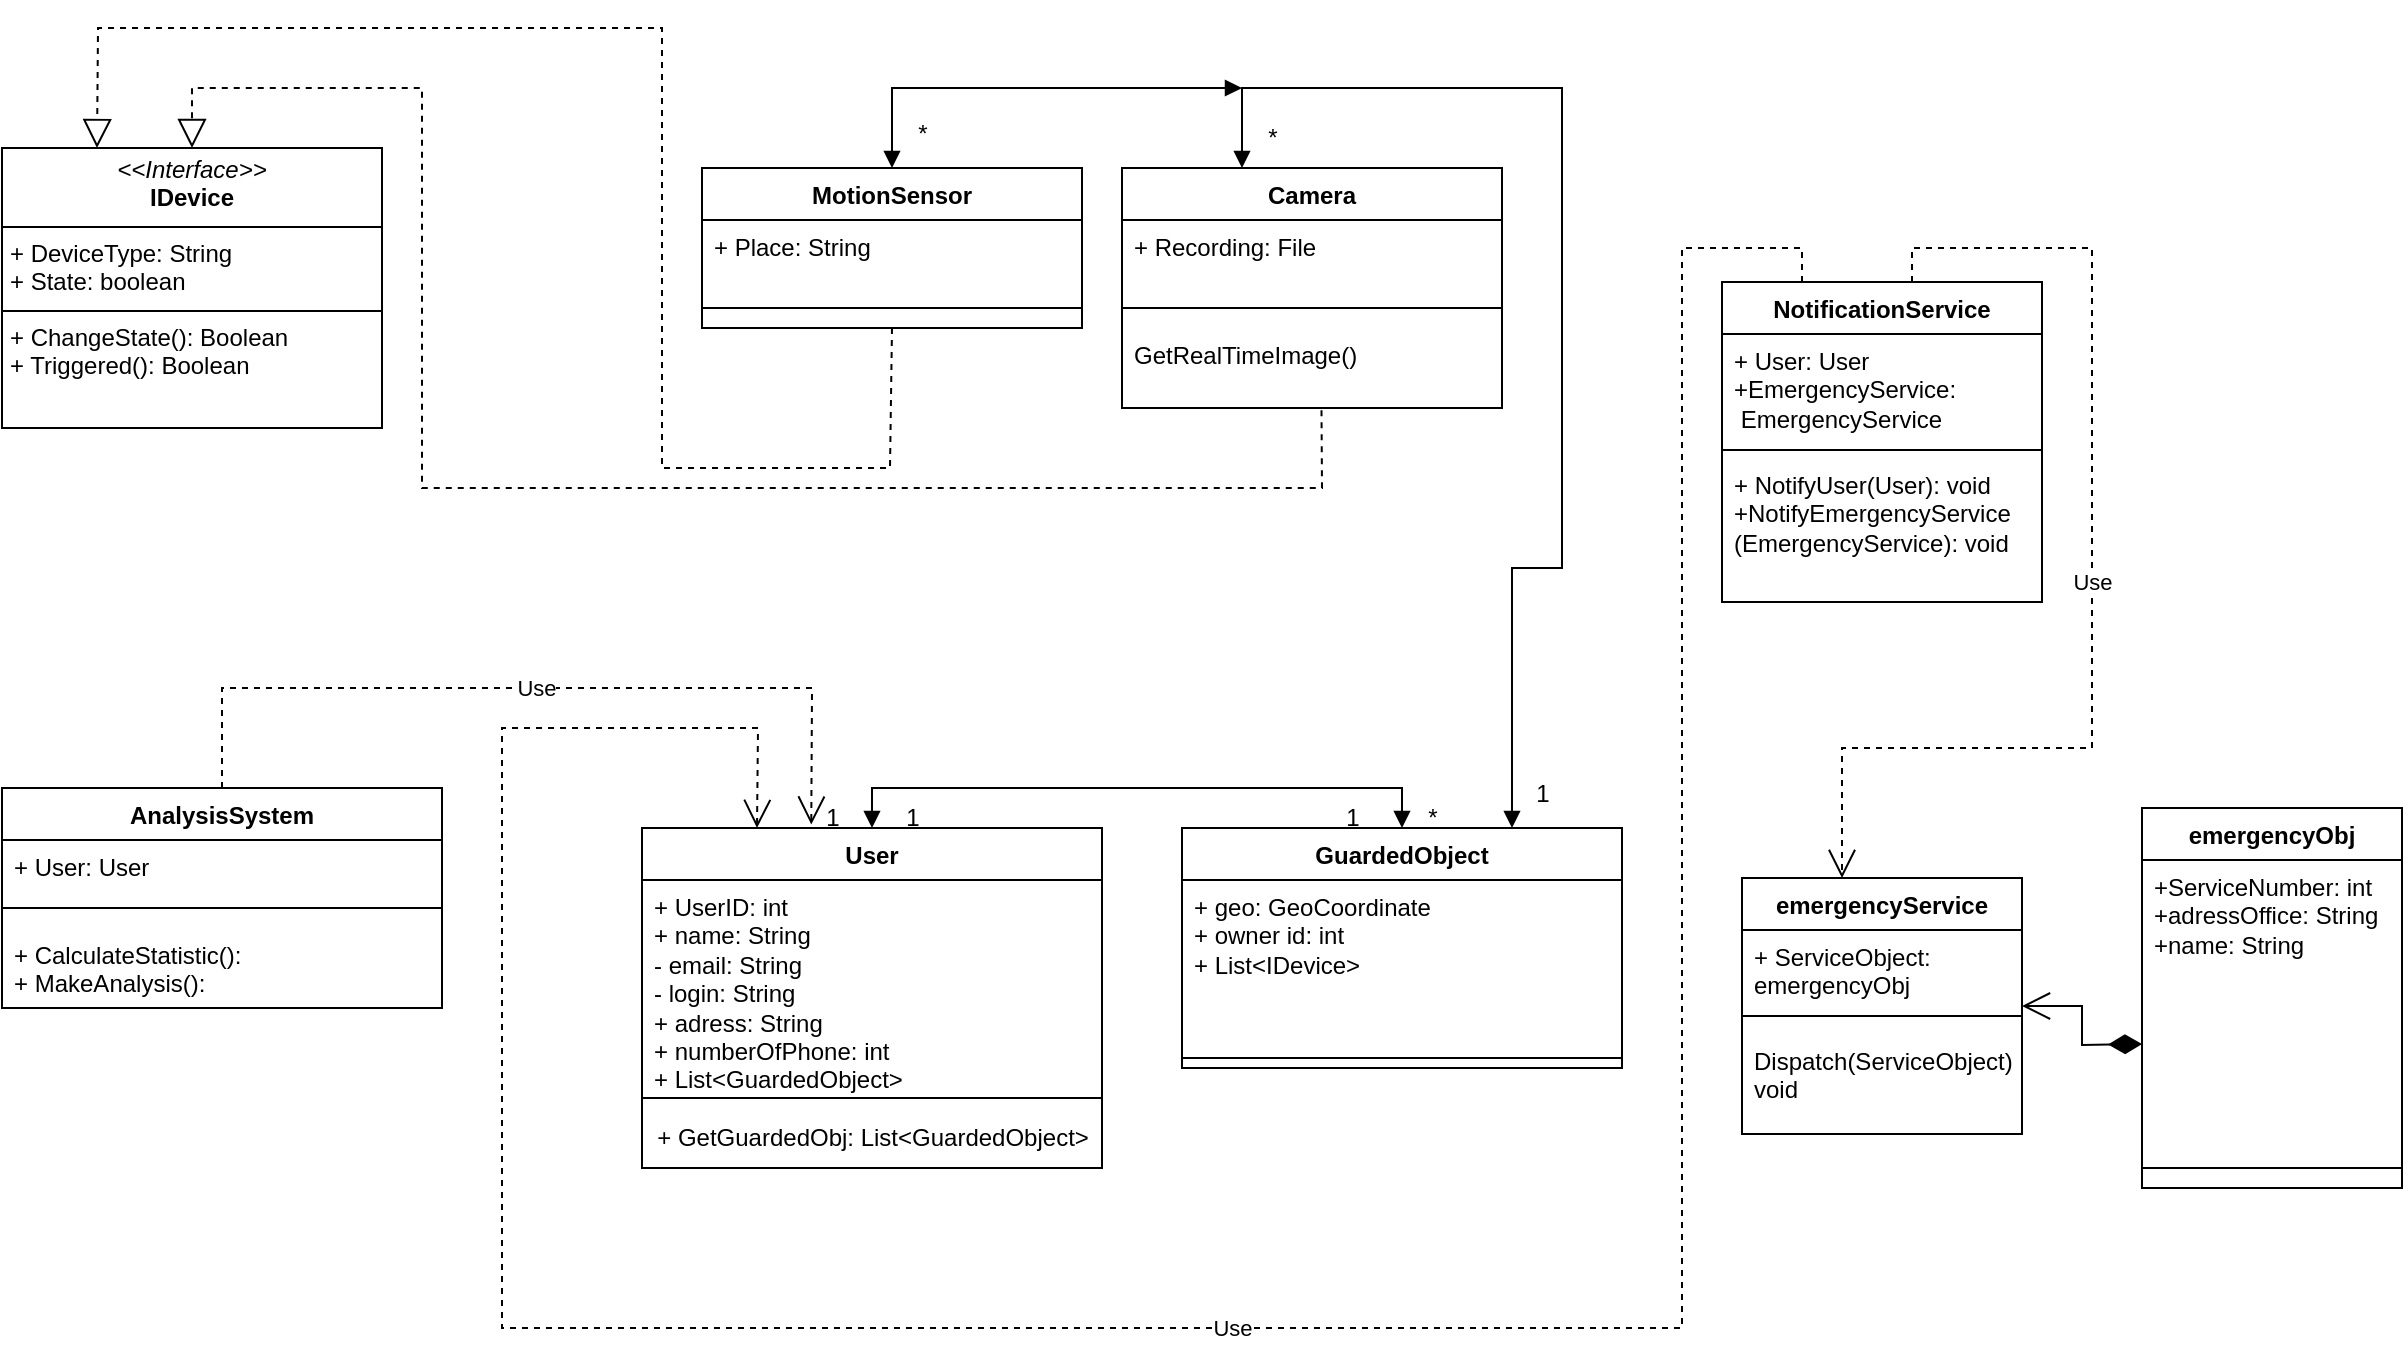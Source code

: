 <mxfile version="24.7.8">
  <diagram name="Страница — 1" id="8tjsF_M7jsW_yo7aEp5X">
    <mxGraphModel dx="1609" dy="405" grid="1" gridSize="10" guides="1" tooltips="1" connect="1" arrows="1" fold="1" page="1" pageScale="1" pageWidth="827" pageHeight="1169" background="none" math="0" shadow="0">
      <root>
        <mxCell id="0" />
        <mxCell id="1" parent="0" />
        <mxCell id="qT1Ez9X6jO3HV0hjLNi6-5" value="GuardedObject" style="swimlane;fontStyle=1;align=center;verticalAlign=top;childLayout=stackLayout;horizontal=1;startSize=26;horizontalStack=0;resizeParent=1;resizeParentMax=0;resizeLast=0;collapsible=1;marginBottom=0;whiteSpace=wrap;html=1;" parent="1" vertex="1">
          <mxGeometry x="-220" y="420" width="220" height="120" as="geometry" />
        </mxCell>
        <mxCell id="qT1Ez9X6jO3HV0hjLNi6-6" value="+ geo: GeoCoordinate&amp;nbsp;&lt;br&gt;+ owner id: int&lt;div&gt;+ List&amp;lt;IDevice&amp;gt;&lt;br&gt;&lt;div&gt;&lt;br&gt;&lt;/div&gt;&lt;/div&gt;" style="text;strokeColor=none;fillColor=none;align=left;verticalAlign=top;spacingLeft=4;spacingRight=4;overflow=hidden;rotatable=0;points=[[0,0.5],[1,0.5]];portConstraint=eastwest;whiteSpace=wrap;html=1;" parent="qT1Ez9X6jO3HV0hjLNi6-5" vertex="1">
          <mxGeometry y="26" width="220" height="84" as="geometry" />
        </mxCell>
        <mxCell id="qT1Ez9X6jO3HV0hjLNi6-7" value="" style="line;strokeWidth=1;fillColor=none;align=left;verticalAlign=middle;spacingTop=-1;spacingLeft=3;spacingRight=3;rotatable=0;labelPosition=right;points=[];portConstraint=eastwest;strokeColor=inherit;" parent="qT1Ez9X6jO3HV0hjLNi6-5" vertex="1">
          <mxGeometry y="110" width="220" height="10" as="geometry" />
        </mxCell>
        <mxCell id="qT1Ez9X6jO3HV0hjLNi6-9" value="User" style="swimlane;fontStyle=1;align=center;verticalAlign=top;childLayout=stackLayout;horizontal=1;startSize=26;horizontalStack=0;resizeParent=1;resizeParentMax=0;resizeLast=0;collapsible=1;marginBottom=0;whiteSpace=wrap;html=1;" parent="1" vertex="1">
          <mxGeometry x="-490" y="420" width="230" height="170" as="geometry">
            <mxRectangle x="40" y="70" width="120" height="30" as="alternateBounds" />
          </mxGeometry>
        </mxCell>
        <mxCell id="qT1Ez9X6jO3HV0hjLNi6-10" value="&lt;div&gt;+ UserID: int&lt;/div&gt;+ name: String&lt;div&gt;- email: String&lt;br&gt;&lt;div&gt;- login: String&lt;br&gt;&lt;div&gt;+ adress: String&lt;/div&gt;&lt;div&gt;+ numberOfPhone: int&lt;/div&gt;&lt;div&gt;+ List&amp;lt;&lt;span style=&quot;text-align: center; background-color: initial;&quot;&gt;GuardedObject&lt;/span&gt;&lt;span style=&quot;background-color: initial;&quot;&gt;&amp;gt;&lt;/span&gt;&lt;/div&gt;&lt;div&gt;&lt;span style=&quot;background-color: initial;&quot;&gt;&lt;br&gt;&lt;/span&gt;&lt;/div&gt;&lt;div&gt;&lt;span style=&quot;background-color: initial;&quot;&gt;&lt;br&gt;&lt;/span&gt;&lt;/div&gt;&lt;div&gt;&lt;span style=&quot;background-color: initial;&quot;&gt;&lt;br&gt;&lt;/span&gt;&lt;/div&gt;&lt;div&gt;&lt;br&gt;&lt;/div&gt;&lt;/div&gt;&lt;/div&gt;" style="text;strokeColor=none;fillColor=none;align=left;verticalAlign=top;spacingLeft=4;spacingRight=4;overflow=hidden;rotatable=0;points=[[0,0.5],[1,0.5]];portConstraint=eastwest;whiteSpace=wrap;html=1;" parent="qT1Ez9X6jO3HV0hjLNi6-9" vertex="1">
          <mxGeometry y="26" width="230" height="104" as="geometry" />
        </mxCell>
        <mxCell id="qT1Ez9X6jO3HV0hjLNi6-11" value="" style="line;strokeWidth=1;fillColor=none;align=left;verticalAlign=middle;spacingTop=-1;spacingLeft=3;spacingRight=3;rotatable=0;labelPosition=right;points=[];portConstraint=eastwest;strokeColor=inherit;" parent="qT1Ez9X6jO3HV0hjLNi6-9" vertex="1">
          <mxGeometry y="130" width="230" height="10" as="geometry" />
        </mxCell>
        <mxCell id="u9B3ksHWgTqDFR15Z2h7-7" value="+ GetGuardedObj: List&amp;lt;GuardedObject&amp;gt;" style="text;html=1;align=center;verticalAlign=middle;resizable=0;points=[];autosize=1;strokeColor=none;fillColor=none;" parent="qT1Ez9X6jO3HV0hjLNi6-9" vertex="1">
          <mxGeometry y="140" width="230" height="30" as="geometry" />
        </mxCell>
        <mxCell id="qT1Ez9X6jO3HV0hjLNi6-17" value="emergencyObj&lt;div&gt;&lt;br&gt;&lt;/div&gt;" style="swimlane;fontStyle=1;align=center;verticalAlign=top;childLayout=stackLayout;horizontal=1;startSize=26;horizontalStack=0;resizeParent=1;resizeParentMax=0;resizeLast=0;collapsible=1;marginBottom=0;whiteSpace=wrap;html=1;" parent="1" vertex="1">
          <mxGeometry x="260" y="410" width="130" height="190" as="geometry" />
        </mxCell>
        <mxCell id="qT1Ez9X6jO3HV0hjLNi6-18" value="&lt;div&gt;+ServiceNumber: int&lt;/div&gt;&lt;div&gt;+adressOffice: String&lt;/div&gt;&lt;div&gt;+name: String&lt;/div&gt;&lt;div&gt;&lt;br&gt;&lt;/div&gt;&lt;div&gt;&lt;br&gt;&lt;/div&gt;&lt;div&gt;&lt;br&gt;&lt;/div&gt;" style="text;strokeColor=none;fillColor=none;align=left;verticalAlign=top;spacingLeft=4;spacingRight=4;overflow=hidden;rotatable=0;points=[[0,0.5],[1,0.5]];portConstraint=eastwest;whiteSpace=wrap;html=1;" parent="qT1Ez9X6jO3HV0hjLNi6-17" vertex="1">
          <mxGeometry y="26" width="130" height="144" as="geometry" />
        </mxCell>
        <mxCell id="qT1Ez9X6jO3HV0hjLNi6-19" value="" style="line;strokeWidth=1;fillColor=none;align=left;verticalAlign=middle;spacingTop=-1;spacingLeft=3;spacingRight=3;rotatable=0;labelPosition=right;points=[];portConstraint=eastwest;strokeColor=inherit;" parent="qT1Ez9X6jO3HV0hjLNi6-17" vertex="1">
          <mxGeometry y="170" width="130" height="20" as="geometry" />
        </mxCell>
        <mxCell id="qT1Ez9X6jO3HV0hjLNi6-26" value="AnalysisSystem" style="swimlane;fontStyle=1;align=center;verticalAlign=top;childLayout=stackLayout;horizontal=1;startSize=26;horizontalStack=0;resizeParent=1;resizeParentMax=0;resizeLast=0;collapsible=1;marginBottom=0;whiteSpace=wrap;html=1;" parent="1" vertex="1">
          <mxGeometry x="-810" y="400" width="220" height="110" as="geometry" />
        </mxCell>
        <mxCell id="qT1Ez9X6jO3HV0hjLNi6-27" value="&lt;div&gt;+ User: User&lt;/div&gt;" style="text;strokeColor=none;fillColor=none;align=left;verticalAlign=top;spacingLeft=4;spacingRight=4;overflow=hidden;rotatable=0;points=[[0,0.5],[1,0.5]];portConstraint=eastwest;whiteSpace=wrap;html=1;" parent="qT1Ez9X6jO3HV0hjLNi6-26" vertex="1">
          <mxGeometry y="26" width="220" height="24" as="geometry" />
        </mxCell>
        <mxCell id="qT1Ez9X6jO3HV0hjLNi6-28" value="" style="line;strokeWidth=1;fillColor=none;align=left;verticalAlign=middle;spacingTop=-1;spacingLeft=3;spacingRight=3;rotatable=0;labelPosition=right;points=[];portConstraint=eastwest;strokeColor=inherit;" parent="qT1Ez9X6jO3HV0hjLNi6-26" vertex="1">
          <mxGeometry y="50" width="220" height="20" as="geometry" />
        </mxCell>
        <mxCell id="qT1Ez9X6jO3HV0hjLNi6-29" value="&lt;div&gt;&lt;span style=&quot;background-color: initial;&quot;&gt;+ CalculateStatistic():&lt;/span&gt;&lt;/div&gt;&lt;div&gt;+ MakeAnalysis():&lt;/div&gt;" style="text;strokeColor=none;fillColor=none;align=left;verticalAlign=top;spacingLeft=4;spacingRight=4;overflow=hidden;rotatable=0;points=[[0,0.5],[1,0.5]];portConstraint=eastwest;whiteSpace=wrap;html=1;" parent="qT1Ez9X6jO3HV0hjLNi6-26" vertex="1">
          <mxGeometry y="70" width="220" height="40" as="geometry" />
        </mxCell>
        <mxCell id="u9B3ksHWgTqDFR15Z2h7-2" value="emergencyService" style="swimlane;fontStyle=1;align=center;verticalAlign=top;childLayout=stackLayout;horizontal=1;startSize=26;horizontalStack=0;resizeParent=1;resizeParentMax=0;resizeLast=0;collapsible=1;marginBottom=0;whiteSpace=wrap;html=1;" parent="1" vertex="1">
          <mxGeometry x="60" y="445" width="140" height="128" as="geometry" />
        </mxCell>
        <mxCell id="u9B3ksHWgTqDFR15Z2h7-3" value="+ ServiceObject: emergencyObj" style="text;strokeColor=none;fillColor=none;align=left;verticalAlign=top;spacingLeft=4;spacingRight=4;overflow=hidden;rotatable=0;points=[[0,0.5],[1,0.5]];portConstraint=eastwest;whiteSpace=wrap;html=1;" parent="u9B3ksHWgTqDFR15Z2h7-2" vertex="1">
          <mxGeometry y="26" width="140" height="34" as="geometry" />
        </mxCell>
        <mxCell id="u9B3ksHWgTqDFR15Z2h7-4" value="" style="line;strokeWidth=1;fillColor=none;align=left;verticalAlign=middle;spacingTop=-1;spacingLeft=3;spacingRight=3;rotatable=0;labelPosition=right;points=[];portConstraint=eastwest;strokeColor=inherit;" parent="u9B3ksHWgTqDFR15Z2h7-2" vertex="1">
          <mxGeometry y="60" width="140" height="18" as="geometry" />
        </mxCell>
        <mxCell id="u9B3ksHWgTqDFR15Z2h7-5" value="Dispatch(ServiceObject): void" style="text;strokeColor=none;fillColor=none;align=left;verticalAlign=top;spacingLeft=4;spacingRight=4;overflow=hidden;rotatable=0;points=[[0,0.5],[1,0.5]];portConstraint=eastwest;whiteSpace=wrap;html=1;" parent="u9B3ksHWgTqDFR15Z2h7-2" vertex="1">
          <mxGeometry y="78" width="140" height="50" as="geometry" />
        </mxCell>
        <mxCell id="pxG9dVrNte3aK9hgAJ4S-3" value="&lt;p style=&quot;margin:0px;margin-top:4px;text-align:center;&quot;&gt;&lt;i&gt;&amp;lt;&amp;lt;Interface&amp;gt;&amp;gt;&lt;/i&gt;&lt;br&gt;&lt;b&gt;IDevice&lt;/b&gt;&lt;/p&gt;&lt;hr size=&quot;1&quot; style=&quot;border-style:solid;&quot;&gt;&lt;p style=&quot;margin:0px;margin-left:4px;&quot;&gt;+ DeviceType: String&lt;br&gt;+ State: boolean&lt;/p&gt;&lt;hr size=&quot;1&quot; style=&quot;border-style:solid;&quot;&gt;&lt;p style=&quot;margin:0px;margin-left:4px;&quot;&gt;+ ChangeState(): Boolean&lt;br&gt;+ Triggered(): Boolean&lt;/p&gt;" style="verticalAlign=top;align=left;overflow=fill;html=1;whiteSpace=wrap;" parent="1" vertex="1">
          <mxGeometry x="-810" y="80" width="190" height="140" as="geometry" />
        </mxCell>
        <mxCell id="uNuMsFCzHHrnqG_zuvwd-26" value="" style="endArrow=open;html=1;endSize=12;startArrow=diamondThin;startSize=14;startFill=1;edgeStyle=orthogonalEdgeStyle;align=left;verticalAlign=bottom;rounded=0;exitX=0;exitY=0.5;exitDx=0;exitDy=0;entryX=1;entryY=0.5;entryDx=0;entryDy=0;" parent="1" target="u9B3ksHWgTqDFR15Z2h7-2" edge="1">
          <mxGeometry x="-1" y="3" relative="1" as="geometry">
            <mxPoint x="260" y="528.01" as="sourcePoint" />
            <mxPoint x="140" y="510.002" as="targetPoint" />
          </mxGeometry>
        </mxCell>
        <mxCell id="uNuMsFCzHHrnqG_zuvwd-28" value="Camera" style="swimlane;fontStyle=1;align=center;verticalAlign=top;childLayout=stackLayout;horizontal=1;startSize=26;horizontalStack=0;resizeParent=1;resizeParentMax=0;resizeLast=0;collapsible=1;marginBottom=0;whiteSpace=wrap;html=1;" parent="1" vertex="1">
          <mxGeometry x="-250" y="90" width="190" height="120" as="geometry">
            <mxRectangle x="620" y="60" width="80" height="30" as="alternateBounds" />
          </mxGeometry>
        </mxCell>
        <mxCell id="uNuMsFCzHHrnqG_zuvwd-29" value="&lt;div&gt;&lt;span style=&quot;background-color: initial;&quot;&gt;+ Recording: File&lt;/span&gt;&lt;/div&gt;&lt;div&gt;&lt;br&gt;&lt;/div&gt;" style="text;strokeColor=none;fillColor=none;align=left;verticalAlign=top;spacingLeft=4;spacingRight=4;overflow=hidden;rotatable=0;points=[[0,0.5],[1,0.5]];portConstraint=eastwest;whiteSpace=wrap;html=1;" parent="uNuMsFCzHHrnqG_zuvwd-28" vertex="1">
          <mxGeometry y="26" width="190" height="34" as="geometry" />
        </mxCell>
        <mxCell id="uNuMsFCzHHrnqG_zuvwd-30" value="" style="line;strokeWidth=1;fillColor=none;align=left;verticalAlign=middle;spacingTop=-1;spacingLeft=3;spacingRight=3;rotatable=0;labelPosition=right;points=[];portConstraint=eastwest;strokeColor=inherit;" parent="uNuMsFCzHHrnqG_zuvwd-28" vertex="1">
          <mxGeometry y="60" width="190" height="20" as="geometry" />
        </mxCell>
        <mxCell id="uNuMsFCzHHrnqG_zuvwd-31" value="&lt;div&gt;&lt;div&gt;GetRealTimeImage()&lt;/div&gt;&lt;/div&gt;" style="text;strokeColor=none;fillColor=none;align=left;verticalAlign=top;spacingLeft=4;spacingRight=4;overflow=hidden;rotatable=0;points=[[0,0.5],[1,0.5]];portConstraint=eastwest;whiteSpace=wrap;html=1;" parent="uNuMsFCzHHrnqG_zuvwd-28" vertex="1">
          <mxGeometry y="80" width="190" height="40" as="geometry" />
        </mxCell>
        <mxCell id="pxG9dVrNte3aK9hgAJ4S-35" value="MotionSensor" style="swimlane;fontStyle=1;align=center;verticalAlign=top;childLayout=stackLayout;horizontal=1;startSize=26;horizontalStack=0;resizeParent=1;resizeParentMax=0;resizeLast=0;collapsible=1;marginBottom=0;whiteSpace=wrap;html=1;" parent="1" vertex="1">
          <mxGeometry x="-460" y="90" width="190" height="80" as="geometry">
            <mxRectangle x="620" y="60" width="80" height="30" as="alternateBounds" />
          </mxGeometry>
        </mxCell>
        <mxCell id="pxG9dVrNte3aK9hgAJ4S-36" value="&lt;div&gt;+ Place: String&lt;/div&gt;" style="text;strokeColor=none;fillColor=none;align=left;verticalAlign=top;spacingLeft=4;spacingRight=4;overflow=hidden;rotatable=0;points=[[0,0.5],[1,0.5]];portConstraint=eastwest;whiteSpace=wrap;html=1;" parent="pxG9dVrNte3aK9hgAJ4S-35" vertex="1">
          <mxGeometry y="26" width="190" height="34" as="geometry" />
        </mxCell>
        <mxCell id="pxG9dVrNte3aK9hgAJ4S-37" value="" style="line;strokeWidth=1;fillColor=none;align=left;verticalAlign=middle;spacingTop=-1;spacingLeft=3;spacingRight=3;rotatable=0;labelPosition=right;points=[];portConstraint=eastwest;strokeColor=inherit;" parent="pxG9dVrNte3aK9hgAJ4S-35" vertex="1">
          <mxGeometry y="60" width="190" height="20" as="geometry" />
        </mxCell>
        <mxCell id="uNuMsFCzHHrnqG_zuvwd-39" value="" style="endArrow=block;dashed=1;endFill=0;endSize=12;html=1;rounded=0;entryX=0.5;entryY=0;entryDx=0;entryDy=0;exitX=0.525;exitY=1.028;exitDx=0;exitDy=0;exitPerimeter=0;" parent="1" source="uNuMsFCzHHrnqG_zuvwd-31" target="pxG9dVrNte3aK9hgAJ4S-3" edge="1">
          <mxGeometry width="160" relative="1" as="geometry">
            <mxPoint x="-149" y="210" as="sourcePoint" />
            <mxPoint x="-485" y="20" as="targetPoint" />
            <Array as="points">
              <mxPoint x="-150" y="250" />
              <mxPoint x="-600" y="250" />
              <mxPoint x="-600" y="50" />
              <mxPoint x="-715" y="50" />
            </Array>
          </mxGeometry>
        </mxCell>
        <mxCell id="uNuMsFCzHHrnqG_zuvwd-42" value="" style="endArrow=block;dashed=1;endFill=0;endSize=12;html=1;rounded=0;exitX=0.5;exitY=1;exitDx=0;exitDy=0;entryX=0.25;entryY=0;entryDx=0;entryDy=0;" parent="1" source="pxG9dVrNte3aK9hgAJ4S-35" target="pxG9dVrNte3aK9hgAJ4S-3" edge="1">
          <mxGeometry width="160" relative="1" as="geometry">
            <mxPoint x="-365.95" y="212" as="sourcePoint" />
            <mxPoint x="-515" y="10" as="targetPoint" />
            <Array as="points">
              <mxPoint x="-366" y="240" />
              <mxPoint x="-480" y="240" />
              <mxPoint x="-480" y="20" />
              <mxPoint x="-762" y="20" />
            </Array>
          </mxGeometry>
        </mxCell>
        <mxCell id="pxG9dVrNte3aK9hgAJ4S-41" value="NotificationService" style="swimlane;fontStyle=1;align=center;verticalAlign=top;childLayout=stackLayout;horizontal=1;startSize=26;horizontalStack=0;resizeParent=1;resizeParentMax=0;resizeLast=0;collapsible=1;marginBottom=0;whiteSpace=wrap;html=1;" parent="1" vertex="1">
          <mxGeometry x="50" y="147" width="160" height="160" as="geometry" />
        </mxCell>
        <mxCell id="pxG9dVrNte3aK9hgAJ4S-42" value="+ User: User&lt;div&gt;+EmergencyService:&lt;/div&gt;&lt;div&gt;&amp;nbsp;&lt;span style=&quot;background-color: initial;&quot;&gt;EmergencyService&lt;/span&gt;&lt;span style=&quot;background-color: initial;&quot;&gt;&amp;nbsp;&lt;/span&gt;&lt;/div&gt;" style="text;strokeColor=none;fillColor=none;align=left;verticalAlign=top;spacingLeft=4;spacingRight=4;overflow=hidden;rotatable=0;points=[[0,0.5],[1,0.5]];portConstraint=eastwest;whiteSpace=wrap;html=1;" parent="pxG9dVrNte3aK9hgAJ4S-41" vertex="1">
          <mxGeometry y="26" width="160" height="54" as="geometry" />
        </mxCell>
        <mxCell id="pxG9dVrNte3aK9hgAJ4S-43" value="" style="line;strokeWidth=1;fillColor=none;align=left;verticalAlign=middle;spacingTop=-1;spacingLeft=3;spacingRight=3;rotatable=0;labelPosition=right;points=[];portConstraint=eastwest;strokeColor=inherit;" parent="pxG9dVrNte3aK9hgAJ4S-41" vertex="1">
          <mxGeometry y="80" width="160" height="8" as="geometry" />
        </mxCell>
        <mxCell id="pxG9dVrNte3aK9hgAJ4S-44" value="+ NotifyUser(User): void&lt;div&gt;+NotifyEmergencyService&lt;/div&gt;&lt;div&gt;(&lt;span style=&quot;background-color: initial;&quot;&gt;EmergencyService&lt;/span&gt;&lt;span style=&quot;background-color: initial;&quot;&gt;): void&lt;/span&gt;&lt;/div&gt;" style="text;strokeColor=none;fillColor=none;align=left;verticalAlign=top;spacingLeft=4;spacingRight=4;overflow=hidden;rotatable=0;points=[[0,0.5],[1,0.5]];portConstraint=eastwest;whiteSpace=wrap;html=1;" parent="pxG9dVrNte3aK9hgAJ4S-41" vertex="1">
          <mxGeometry y="88" width="160" height="72" as="geometry" />
        </mxCell>
        <mxCell id="pxG9dVrNte3aK9hgAJ4S-66" value="" style="endArrow=block;startArrow=block;endFill=1;startFill=1;html=1;rounded=0;exitX=0.5;exitY=0;exitDx=0;exitDy=0;entryX=0.5;entryY=0;entryDx=0;entryDy=0;" parent="1" source="qT1Ez9X6jO3HV0hjLNi6-9" target="qT1Ez9X6jO3HV0hjLNi6-5" edge="1">
          <mxGeometry width="160" relative="1" as="geometry">
            <mxPoint x="-180" y="330" as="sourcePoint" />
            <mxPoint x="-20" y="330" as="targetPoint" />
            <Array as="points">
              <mxPoint x="-375" y="400" />
              <mxPoint x="-110" y="400" />
            </Array>
          </mxGeometry>
        </mxCell>
        <mxCell id="pxG9dVrNte3aK9hgAJ4S-78" value="" style="endArrow=block;startArrow=block;endFill=1;startFill=1;html=1;rounded=0;exitX=0.5;exitY=0;exitDx=0;exitDy=0;" parent="1" source="pxG9dVrNte3aK9hgAJ4S-35" edge="1">
          <mxGeometry width="160" relative="1" as="geometry">
            <mxPoint x="-360" y="40" as="sourcePoint" />
            <mxPoint x="-190" y="50" as="targetPoint" />
            <Array as="points">
              <mxPoint x="-365" y="50" />
            </Array>
          </mxGeometry>
        </mxCell>
        <mxCell id="pxG9dVrNte3aK9hgAJ4S-79" value="" style="endArrow=block;startArrow=block;endFill=1;startFill=1;html=1;rounded=0;exitX=0.5;exitY=0;exitDx=0;exitDy=0;entryX=0.75;entryY=0;entryDx=0;entryDy=0;" parent="1" target="qT1Ez9X6jO3HV0hjLNi6-5" edge="1">
          <mxGeometry width="160" relative="1" as="geometry">
            <mxPoint x="-190" y="90" as="sourcePoint" />
            <mxPoint x="-15" y="50" as="targetPoint" />
            <Array as="points">
              <mxPoint x="-190" y="50" />
              <mxPoint x="-30" y="50" />
              <mxPoint x="-30" y="290" />
              <mxPoint x="-55" y="290" />
            </Array>
          </mxGeometry>
        </mxCell>
        <mxCell id="pxG9dVrNte3aK9hgAJ4S-80" value="*" style="text;html=1;align=center;verticalAlign=middle;resizable=0;points=[];autosize=1;strokeColor=none;fillColor=none;" parent="1" vertex="1">
          <mxGeometry x="-365" y="58" width="30" height="30" as="geometry" />
        </mxCell>
        <mxCell id="pxG9dVrNte3aK9hgAJ4S-81" value="*" style="text;html=1;align=center;verticalAlign=middle;resizable=0;points=[];autosize=1;strokeColor=none;fillColor=none;" parent="1" vertex="1">
          <mxGeometry x="-190" y="60" width="30" height="30" as="geometry" />
        </mxCell>
        <mxCell id="pxG9dVrNte3aK9hgAJ4S-82" value="1" style="text;html=1;align=center;verticalAlign=middle;resizable=0;points=[];autosize=1;strokeColor=none;fillColor=none;" parent="1" vertex="1">
          <mxGeometry x="-55" y="388" width="30" height="30" as="geometry" />
        </mxCell>
        <mxCell id="pxG9dVrNte3aK9hgAJ4S-83" value="Use" style="endArrow=open;endSize=12;dashed=1;html=1;rounded=0;exitX=0.25;exitY=0;exitDx=0;exitDy=0;entryX=0.25;entryY=0;entryDx=0;entryDy=0;" parent="1" source="pxG9dVrNte3aK9hgAJ4S-41" target="qT1Ez9X6jO3HV0hjLNi6-9" edge="1">
          <mxGeometry width="160" relative="1" as="geometry">
            <mxPoint x="30" y="300" as="sourcePoint" />
            <mxPoint x="190" y="300" as="targetPoint" />
            <Array as="points">
              <mxPoint x="90" y="130" />
              <mxPoint x="30" y="130" />
              <mxPoint x="30" y="670" />
              <mxPoint x="-560" y="670" />
              <mxPoint x="-560" y="370" />
              <mxPoint x="-432" y="370" />
            </Array>
          </mxGeometry>
        </mxCell>
        <mxCell id="pxG9dVrNte3aK9hgAJ4S-84" value="Use" style="endArrow=open;endSize=12;dashed=1;html=1;rounded=0;exitX=0.5;exitY=0;exitDx=0;exitDy=0;entryX=0.25;entryY=0;entryDx=0;entryDy=0;" parent="1" edge="1">
          <mxGeometry width="160" relative="1" as="geometry">
            <mxPoint x="145" y="147" as="sourcePoint" />
            <mxPoint x="110" y="445" as="targetPoint" />
            <Array as="points">
              <mxPoint x="145" y="130" />
              <mxPoint x="235" y="130" />
              <mxPoint x="235" y="380" />
              <mxPoint x="110" y="380" />
            </Array>
          </mxGeometry>
        </mxCell>
        <mxCell id="pxG9dVrNte3aK9hgAJ4S-88" value="Use" style="endArrow=open;endSize=12;dashed=1;html=1;rounded=0;exitX=0.5;exitY=0;exitDx=0;exitDy=0;entryX=0.368;entryY=-0.01;entryDx=0;entryDy=0;entryPerimeter=0;" parent="1" source="qT1Ez9X6jO3HV0hjLNi6-26" target="qT1Ez9X6jO3HV0hjLNi6-9" edge="1">
          <mxGeometry width="160" relative="1" as="geometry">
            <mxPoint x="-540" y="370" as="sourcePoint" />
            <mxPoint x="-380" y="370" as="targetPoint" />
            <Array as="points">
              <mxPoint x="-700" y="350" />
              <mxPoint x="-405" y="350" />
            </Array>
          </mxGeometry>
        </mxCell>
        <mxCell id="pxG9dVrNte3aK9hgAJ4S-89" value="1" style="text;html=1;align=center;verticalAlign=middle;resizable=0;points=[];autosize=1;strokeColor=none;fillColor=none;" parent="1" vertex="1">
          <mxGeometry x="-370" y="400" width="30" height="30" as="geometry" />
        </mxCell>
        <mxCell id="pxG9dVrNte3aK9hgAJ4S-92" value="*" style="text;html=1;align=center;verticalAlign=middle;resizable=0;points=[];autosize=1;strokeColor=none;fillColor=none;" parent="1" vertex="1">
          <mxGeometry x="-110" y="400" width="30" height="30" as="geometry" />
        </mxCell>
        <mxCell id="pxG9dVrNte3aK9hgAJ4S-93" value="1" style="text;html=1;align=center;verticalAlign=middle;resizable=0;points=[];autosize=1;strokeColor=none;fillColor=none;" parent="1" vertex="1">
          <mxGeometry x="-150" y="400" width="30" height="30" as="geometry" />
        </mxCell>
        <mxCell id="pxG9dVrNte3aK9hgAJ4S-94" value="1" style="text;html=1;align=center;verticalAlign=middle;resizable=0;points=[];autosize=1;strokeColor=none;fillColor=none;" parent="1" vertex="1">
          <mxGeometry x="-410" y="400" width="30" height="30" as="geometry" />
        </mxCell>
      </root>
    </mxGraphModel>
  </diagram>
</mxfile>
